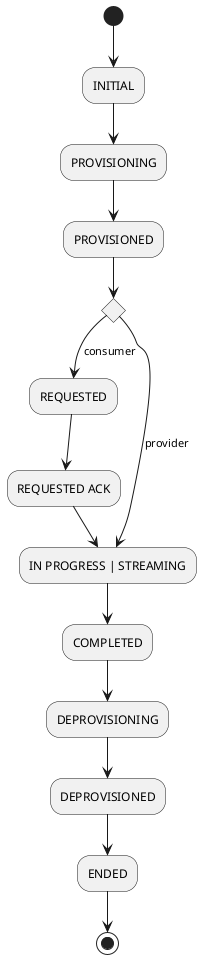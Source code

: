 '
'  Copyright (c) 2021 Daimler TSS GmbH
'
'  This program and the accompanying materials are made available under the
'  terms of the Apache License, Version 2.0 which is available at
'  https://www.apache.org/licenses/LICENSE-2.0
'
'  SPDX-License-Identifier: Apache-2.0
'
'  Contributors:
'       Daimler TSS GmbH - Initial Draft
'
'

@startuml

skinParam NoteBackgroundColor WhiteSmoke
skinParam NoteFontColor Black
skinParam ParticipantBackgroundColor WhiteSmoke
skinParam ActorBackgroundColor WhiteSmoke
skinParam AgentBackgroundColor White
skinParam AgentBorderColor SkyBlue
skinparam shadowing false

(*) --> INITIAL
--> PROVISIONING
--> PROVISIONED
if "" then
    --> [consumer] REQUESTED
    --> REQUESTED ACK
    --> IN PROGRESS | STREAMING
else
    --> [provider] IN PROGRESS | STREAMING
--> COMPLETED
--> DEPROVISIONING
--> DEPROVISIONED
--> ENDED
--> (*)

@enduml
